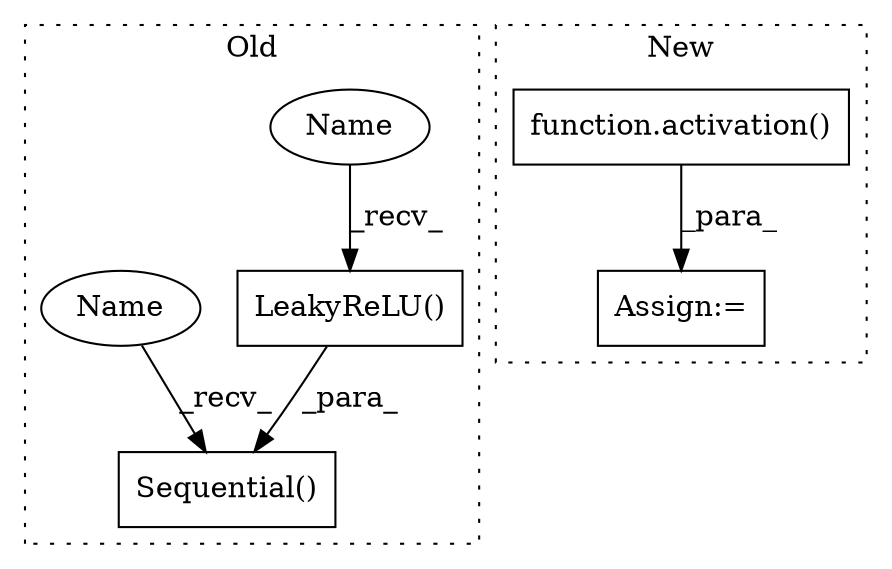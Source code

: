digraph G {
subgraph cluster0 {
1 [label="LeakyReLU()" a="75" s="5722" l="26" shape="box"];
3 [label="Sequential()" a="75" s="5643,5800" l="27,10" shape="box"];
5 [label="Name" a="87" s="5722" l="2" shape="ellipse"];
6 [label="Name" a="87" s="5643" l="2" shape="ellipse"];
label = "Old";
style="dotted";
}
subgraph cluster1 {
2 [label="function.activation()" a="75" s="6171" l="12" shape="box"];
4 [label="Assign:=" a="68" s="6168" l="3" shape="box"];
label = "New";
style="dotted";
}
1 -> 3 [label="_para_"];
2 -> 4 [label="_para_"];
5 -> 1 [label="_recv_"];
6 -> 3 [label="_recv_"];
}